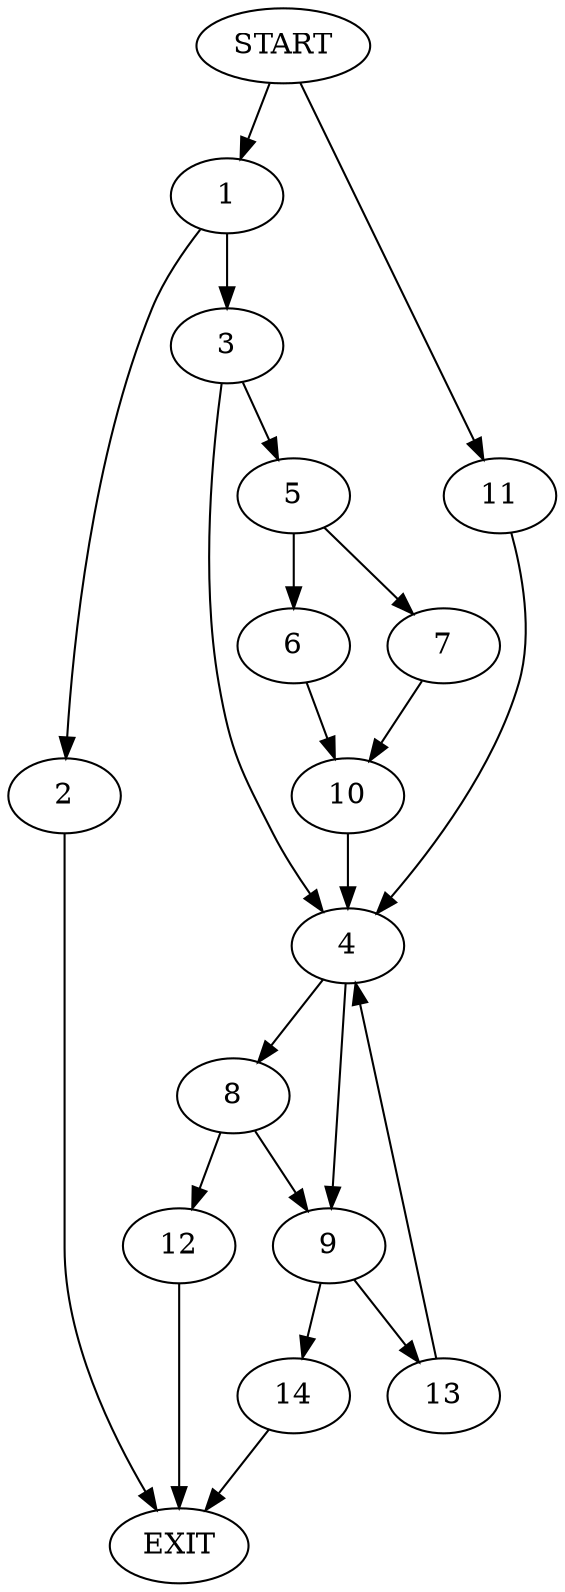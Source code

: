 digraph {
0 [label="START"]
15 [label="EXIT"]
0 -> 1
1 -> 2
1 -> 3
2 -> 15
3 -> 4
3 -> 5
5 -> 6
5 -> 7
4 -> 8
4 -> 9
6 -> 10
7 -> 10
10 -> 4
0 -> 11
11 -> 4
8 -> 12
8 -> 9
9 -> 13
9 -> 14
12 -> 15
13 -> 4
14 -> 15
}

